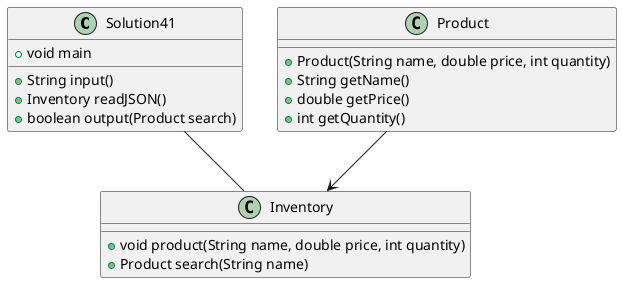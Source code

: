 @startuml
'https://plantuml.com/sequence-diagram

class Solution41
{
    + void main
    + String input()
    + Inventory readJSON()
    + boolean output(Product search)
}


class Inventory
{
    + void product(String name, double price, int quantity)
    + Product search(String name)
}

class Product
{
    + Product(String name, double price, int quantity)
    + String getName()
    + double getPrice()
    + int getQuantity()
}


Solution41 -- Inventory
Product --> Inventory
@enduml